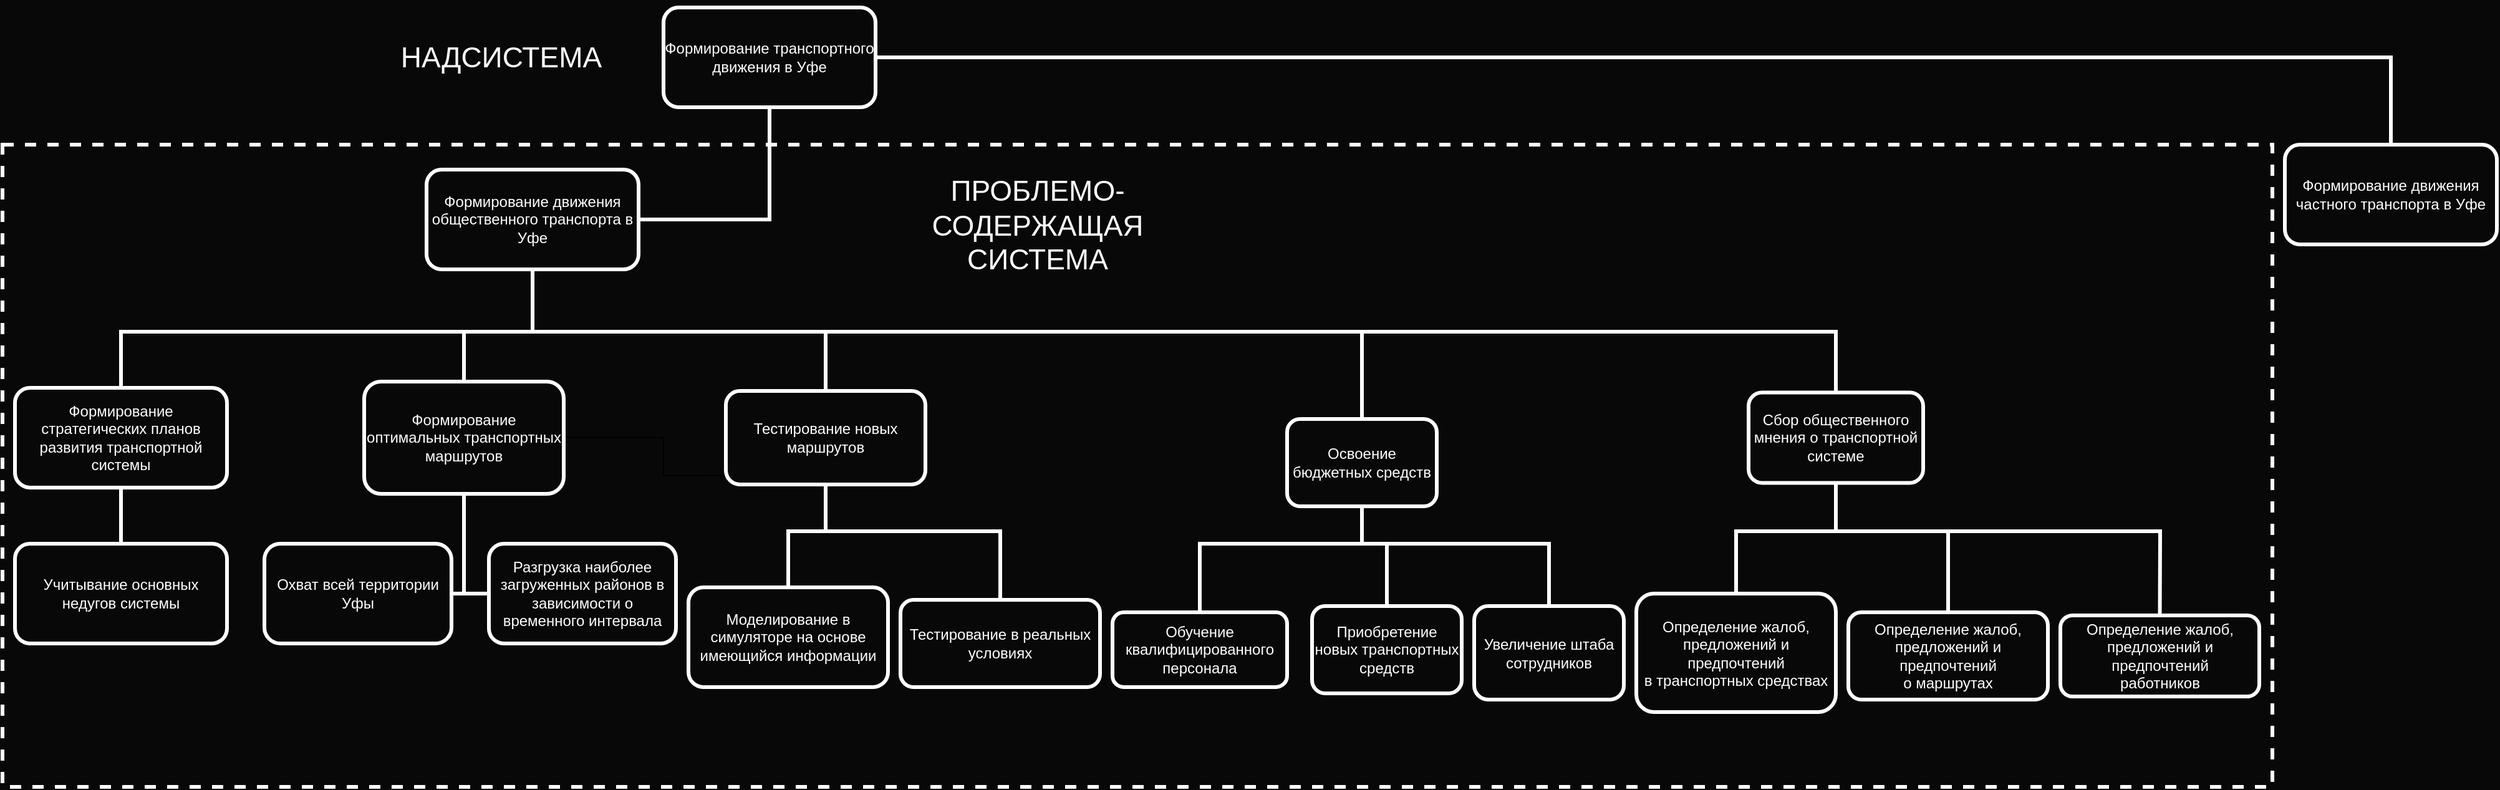 <mxfile version="22.0.4" type="device">
  <diagram name="Страница — 1" id="Rkio65C2KcX7ebfm4gES">
    <mxGraphModel dx="3033" dy="1203" grid="1" gridSize="10" guides="1" tooltips="1" connect="1" arrows="1" fold="1" page="1" pageScale="1" pageWidth="827" pageHeight="1169" background="#080808" math="0" shadow="0">
      <root>
        <mxCell id="0" />
        <mxCell id="1" parent="0" />
        <mxCell id="0EdAW84SbodpDhogGdeT-4" value="Освоение бюджетных средств" style="rounded=1;whiteSpace=wrap;html=1;strokeColor=#FFFFFF;strokeWidth=3;fillColor=#080808;fontColor=#FFFFFF;" vertex="1" parent="1">
          <mxGeometry x="340" y="350" width="120" height="70" as="geometry" />
        </mxCell>
        <mxCell id="0EdAW84SbodpDhogGdeT-5" value="Обучение квалифицированного персонала" style="rounded=1;whiteSpace=wrap;html=1;strokeColor=#FFFFFF;strokeWidth=3;fillColor=#080808;fontColor=#FFFFFF;" vertex="1" parent="1">
          <mxGeometry x="200" y="505" width="140" height="60" as="geometry" />
        </mxCell>
        <mxCell id="0EdAW84SbodpDhogGdeT-6" value="Приобретение новых транспортных средств" style="rounded=1;whiteSpace=wrap;html=1;strokeColor=#FFFFFF;strokeWidth=3;fillColor=#080808;fontColor=#FFFFFF;" vertex="1" parent="1">
          <mxGeometry x="360" y="500" width="120" height="70" as="geometry" />
        </mxCell>
        <mxCell id="0EdAW84SbodpDhogGdeT-7" value="Увеличение штаба сотрудников" style="rounded=1;whiteSpace=wrap;html=1;strokeColor=#FFFFFF;strokeWidth=3;fillColor=#080808;fontColor=#FFFFFF;" vertex="1" parent="1">
          <mxGeometry x="490" y="500" width="120" height="75" as="geometry" />
        </mxCell>
        <mxCell id="0EdAW84SbodpDhogGdeT-31" value="" style="edgeStyle=orthogonalEdgeStyle;rounded=0;orthogonalLoop=1;jettySize=auto;html=1;" edge="1" parent="1" source="0EdAW84SbodpDhogGdeT-8">
          <mxGeometry relative="1" as="geometry">
            <mxPoint x="-80" y="395" as="targetPoint" />
          </mxGeometry>
        </mxCell>
        <mxCell id="0EdAW84SbodpDhogGdeT-8" value="&lt;font color=&quot;#ffffff&quot;&gt;Формирование оптимальных транспортных маршрутов&lt;/font&gt;" style="rounded=1;whiteSpace=wrap;html=1;perimeterSpacing=0;fillColor=#080808;glass=0;strokeWidth=3;strokeColor=#FFFFFF;" vertex="1" parent="1">
          <mxGeometry x="-400" y="320" width="160" height="90" as="geometry" />
        </mxCell>
        <mxCell id="0EdAW84SbodpDhogGdeT-9" value="&lt;font color=&quot;#ffffff&quot;&gt;Разгрузка наиболее загруженных районов в зависимости о временного интервала&lt;/font&gt;" style="rounded=1;whiteSpace=wrap;html=1;strokeColor=#FFFFFF;strokeWidth=3;fillColor=#080808;" vertex="1" parent="1">
          <mxGeometry x="-300" y="450" width="150" height="80" as="geometry" />
        </mxCell>
        <mxCell id="0EdAW84SbodpDhogGdeT-10" value="&lt;font color=&quot;#ffffff&quot;&gt;Охват всей территории Уфы&lt;/font&gt;" style="rounded=1;whiteSpace=wrap;html=1;arcSize=16;strokeColor=#FFFFFF;strokeWidth=3;fillColor=#080808;" vertex="1" parent="1">
          <mxGeometry x="-480" y="450" width="150" height="80" as="geometry" />
        </mxCell>
        <mxCell id="0EdAW84SbodpDhogGdeT-12" value="Тестирование новых маршрутов" style="rounded=1;whiteSpace=wrap;html=1;strokeColor=#FFFFFF;strokeWidth=3;fillColor=#080808;fontColor=#FFFFFF;" vertex="1" parent="1">
          <mxGeometry x="-110" y="327.5" width="160" height="75" as="geometry" />
        </mxCell>
        <mxCell id="0EdAW84SbodpDhogGdeT-13" value="Моделирование в симуляторе на основе имеющийся информации" style="rounded=1;whiteSpace=wrap;html=1;strokeColor=#FFFFFF;strokeWidth=3;fillColor=#080808;fontColor=#FFFFFF;" vertex="1" parent="1">
          <mxGeometry x="-140" y="485" width="160" height="80" as="geometry" />
        </mxCell>
        <mxCell id="0EdAW84SbodpDhogGdeT-14" value="Тестирование в реальных условиях" style="rounded=1;whiteSpace=wrap;html=1;strokeColor=#FFFFFF;strokeWidth=3;fillColor=#080808;fontColor=#FFFFFF;" vertex="1" parent="1">
          <mxGeometry x="30" y="495" width="160" height="70" as="geometry" />
        </mxCell>
        <mxCell id="0EdAW84SbodpDhogGdeT-15" value="Сбор общественного мнения о транспортной системе" style="rounded=1;whiteSpace=wrap;html=1;strokeColor=#FFFFFF;strokeWidth=3;fillColor=#080808;fontColor=#FFFFFF;" vertex="1" parent="1">
          <mxGeometry x="710" y="328.75" width="140" height="72.5" as="geometry" />
        </mxCell>
        <mxCell id="0EdAW84SbodpDhogGdeT-16" value="Определение жалоб, предложений и предпочтений&lt;br&gt;в транспортных средствах" style="rounded=1;whiteSpace=wrap;html=1;strokeColor=#FFFFFF;strokeWidth=3;fillColor=#080808;fontColor=#FFFFFF;" vertex="1" parent="1">
          <mxGeometry x="620" y="490" width="160" height="95" as="geometry" />
        </mxCell>
        <mxCell id="0EdAW84SbodpDhogGdeT-17" value="Определение жалоб, предложений и предпочтений&lt;br&gt;о маршрутах" style="rounded=1;whiteSpace=wrap;html=1;strokeColor=#FFFFFF;strokeWidth=3;fillColor=#080808;fontColor=#FFFFFF;" vertex="1" parent="1">
          <mxGeometry x="790" y="505" width="160" height="70" as="geometry" />
        </mxCell>
        <mxCell id="0EdAW84SbodpDhogGdeT-19" value="Определение жалоб, предложений и предпочтений&lt;br&gt;работников" style="rounded=1;whiteSpace=wrap;html=1;strokeColor=#FFFFFF;strokeWidth=3;fillColor=#080808;fontColor=#FFFFFF;" vertex="1" parent="1">
          <mxGeometry x="960" y="507.5" width="159.5" height="65" as="geometry" />
        </mxCell>
        <mxCell id="0EdAW84SbodpDhogGdeT-20" value="Формирование стратегических планов развития транспортной системы" style="rounded=1;whiteSpace=wrap;html=1;strokeColor=#FFFFFF;strokeWidth=3;fillColor=#080808;fontColor=#FFFFFF;" vertex="1" parent="1">
          <mxGeometry x="-680" y="325" width="170" height="80" as="geometry" />
        </mxCell>
        <mxCell id="0EdAW84SbodpDhogGdeT-21" value="Учитывание основных недугов системы" style="rounded=1;whiteSpace=wrap;html=1;strokeColor=#FFFFFF;strokeWidth=3;fillColor=#080808;fontColor=#FFFFFF;" vertex="1" parent="1">
          <mxGeometry x="-680" y="450" width="170" height="80" as="geometry" />
        </mxCell>
        <mxCell id="0EdAW84SbodpDhogGdeT-24" value="&lt;font color=&quot;#ffffff&quot;&gt;Формирование транспортного движения в Уфе&lt;/font&gt;" style="rounded=1;whiteSpace=wrap;html=1;perimeterSpacing=0;fillColor=#080808;glass=0;strokeWidth=3;strokeColor=#FFFFFF;" vertex="1" parent="1">
          <mxGeometry x="-160" y="20" width="170" height="80" as="geometry" />
        </mxCell>
        <mxCell id="0EdAW84SbodpDhogGdeT-25" value="&lt;font color=&quot;#ffffff&quot;&gt;Формирование движения общественного транспорта в Уфе&lt;/font&gt;" style="rounded=1;whiteSpace=wrap;html=1;perimeterSpacing=0;fillColor=#080808;glass=0;strokeWidth=3;strokeColor=#FFFFFF;" vertex="1" parent="1">
          <mxGeometry x="-350" y="150" width="170" height="80" as="geometry" />
        </mxCell>
        <mxCell id="0EdAW84SbodpDhogGdeT-26" value="" style="endArrow=none;html=1;rounded=0;strokeColor=#FFFFFF;strokeWidth=3;entryX=0.5;entryY=1;entryDx=0;entryDy=0;exitX=1;exitY=0.5;exitDx=0;exitDy=0;" edge="1" parent="1" source="0EdAW84SbodpDhogGdeT-25" target="0EdAW84SbodpDhogGdeT-24">
          <mxGeometry width="50" height="50" relative="1" as="geometry">
            <mxPoint x="-109" y="200" as="sourcePoint" />
            <mxPoint x="-59" y="150" as="targetPoint" />
            <Array as="points">
              <mxPoint x="-75" y="190" />
            </Array>
          </mxGeometry>
        </mxCell>
        <mxCell id="0EdAW84SbodpDhogGdeT-27" value="&lt;font color=&quot;#ffffff&quot;&gt;Формирование движения частного транспорта в Уфе&lt;/font&gt;" style="rounded=1;whiteSpace=wrap;html=1;perimeterSpacing=0;fillColor=#080808;glass=0;strokeWidth=3;strokeColor=#FFFFFF;" vertex="1" parent="1">
          <mxGeometry x="1140" y="130" width="170" height="80" as="geometry" />
        </mxCell>
        <mxCell id="0EdAW84SbodpDhogGdeT-29" value="" style="endArrow=none;html=1;rounded=0;strokeColor=#FFFFFF;strokeWidth=3;entryX=0.5;entryY=1;entryDx=0;entryDy=0;exitX=0.5;exitY=0;exitDx=0;exitDy=0;" edge="1" parent="1" source="0EdAW84SbodpDhogGdeT-8" target="0EdAW84SbodpDhogGdeT-25">
          <mxGeometry width="50" height="50" relative="1" as="geometry">
            <mxPoint x="-670" y="150" as="sourcePoint" />
            <mxPoint x="-355" y="240" as="targetPoint" />
            <Array as="points">
              <mxPoint x="-320" y="280" />
              <mxPoint x="-265" y="280" />
            </Array>
          </mxGeometry>
        </mxCell>
        <mxCell id="0EdAW84SbodpDhogGdeT-34" value="" style="endArrow=none;html=1;rounded=0;fontColor=#FFFFFF;strokeWidth=3;strokeColor=#FFFFFF;entryX=0.5;entryY=1;entryDx=0;entryDy=0;exitX=1;exitY=0.5;exitDx=0;exitDy=0;" edge="1" parent="1" source="0EdAW84SbodpDhogGdeT-10" target="0EdAW84SbodpDhogGdeT-8">
          <mxGeometry width="50" height="50" relative="1" as="geometry">
            <mxPoint x="-570" y="430" as="sourcePoint" />
            <mxPoint x="-443" y="415" as="targetPoint" />
            <Array as="points">
              <mxPoint x="-320" y="490" />
            </Array>
          </mxGeometry>
        </mxCell>
        <mxCell id="0EdAW84SbodpDhogGdeT-35" value="" style="endArrow=none;html=1;rounded=0;fontColor=#FFFFFF;strokeWidth=3;strokeColor=#FFFFFF;entryX=0;entryY=0.5;entryDx=0;entryDy=0;exitX=0.5;exitY=1;exitDx=0;exitDy=0;" edge="1" parent="1" source="0EdAW84SbodpDhogGdeT-8" target="0EdAW84SbodpDhogGdeT-9">
          <mxGeometry width="50" height="50" relative="1" as="geometry">
            <mxPoint x="-370" y="535" as="sourcePoint" />
            <mxPoint x="-243" y="520" as="targetPoint" />
            <Array as="points">
              <mxPoint x="-320" y="490" />
            </Array>
          </mxGeometry>
        </mxCell>
        <mxCell id="0EdAW84SbodpDhogGdeT-36" value="" style="endArrow=none;html=1;rounded=0;fontColor=#FFFFFF;strokeWidth=3;strokeColor=#FFFFFF;entryX=0.5;entryY=1;entryDx=0;entryDy=0;exitX=0.5;exitY=0;exitDx=0;exitDy=0;" edge="1" parent="1" source="0EdAW84SbodpDhogGdeT-20" target="0EdAW84SbodpDhogGdeT-25">
          <mxGeometry width="50" height="50" relative="1" as="geometry">
            <mxPoint x="-530" y="235" as="sourcePoint" />
            <mxPoint x="-403" y="220" as="targetPoint" />
            <Array as="points">
              <mxPoint x="-595" y="280" />
              <mxPoint x="-265" y="280" />
            </Array>
          </mxGeometry>
        </mxCell>
        <mxCell id="0EdAW84SbodpDhogGdeT-37" value="" style="endArrow=none;html=1;rounded=0;fontColor=#FFFFFF;strokeWidth=3;strokeColor=#FFFFFF;exitX=0.5;exitY=1;exitDx=0;exitDy=0;entryX=0.5;entryY=0;entryDx=0;entryDy=0;" edge="1" parent="1" source="0EdAW84SbodpDhogGdeT-20" target="0EdAW84SbodpDhogGdeT-21">
          <mxGeometry width="50" height="50" relative="1" as="geometry">
            <mxPoint x="-640" y="445" as="sourcePoint" />
            <mxPoint x="-513" y="430" as="targetPoint" />
          </mxGeometry>
        </mxCell>
        <mxCell id="0EdAW84SbodpDhogGdeT-38" value="" style="endArrow=none;html=1;rounded=0;fontColor=#FFFFFF;strokeWidth=3;strokeColor=#FFFFFF;exitX=0.5;exitY=1;exitDx=0;exitDy=0;entryX=0.5;entryY=0;entryDx=0;entryDy=0;" edge="1" parent="1" source="0EdAW84SbodpDhogGdeT-25" target="0EdAW84SbodpDhogGdeT-12">
          <mxGeometry width="50" height="50" relative="1" as="geometry">
            <mxPoint x="-50" y="295" as="sourcePoint" />
            <mxPoint x="77" y="280" as="targetPoint" />
            <Array as="points">
              <mxPoint x="-265" y="280" />
              <mxPoint x="-30" y="280" />
            </Array>
          </mxGeometry>
        </mxCell>
        <mxCell id="0EdAW84SbodpDhogGdeT-50" value="" style="rounded=0;whiteSpace=wrap;html=1;dashed=1;strokeColor=#FFFFFF;strokeWidth=3;fillColor=none;" vertex="1" parent="1">
          <mxGeometry x="-690" y="130" width="1820" height="515" as="geometry" />
        </mxCell>
        <mxCell id="0EdAW84SbodpDhogGdeT-55" value="&lt;font color=&quot;#ffffff&quot;&gt;ПРОБЛЕМО-СОДЕРЖАЩАЯ СИСТЕМА&lt;/font&gt;" style="rounded=0;whiteSpace=wrap;html=1;opacity=0;fontColor=#EA6565;fontSize=23;" vertex="1" parent="1">
          <mxGeometry x="30" y="150" width="220" height="90" as="geometry" />
        </mxCell>
        <mxCell id="0EdAW84SbodpDhogGdeT-56" value="НАДСИСТЕМА" style="rounded=0;whiteSpace=wrap;html=1;opacity=0;fontColor=#FFFFFF;fontSize=23;" vertex="1" parent="1">
          <mxGeometry x="-400" y="15" width="220" height="90" as="geometry" />
        </mxCell>
        <mxCell id="0EdAW84SbodpDhogGdeT-58" value="" style="endArrow=none;html=1;rounded=0;strokeWidth=3;strokeColor=#FFFFFF;entryX=0.5;entryY=1;entryDx=0;entryDy=0;exitX=0.5;exitY=0;exitDx=0;exitDy=0;" edge="1" parent="1" source="0EdAW84SbodpDhogGdeT-13" target="0EdAW84SbodpDhogGdeT-12">
          <mxGeometry width="50" height="50" relative="1" as="geometry">
            <mxPoint x="-70" y="470" as="sourcePoint" />
            <mxPoint x="-20" y="420" as="targetPoint" />
            <Array as="points">
              <mxPoint x="-60" y="440" />
              <mxPoint x="-30" y="440" />
            </Array>
          </mxGeometry>
        </mxCell>
        <mxCell id="0EdAW84SbodpDhogGdeT-60" value="" style="endArrow=none;html=1;rounded=0;strokeWidth=3;strokeColor=#FFFFFF;entryX=0.5;entryY=1;entryDx=0;entryDy=0;exitX=0.5;exitY=0;exitDx=0;exitDy=0;" edge="1" parent="1" source="0EdAW84SbodpDhogGdeT-14" target="0EdAW84SbodpDhogGdeT-12">
          <mxGeometry width="50" height="50" relative="1" as="geometry">
            <mxPoint x="20" y="485" as="sourcePoint" />
            <mxPoint x="70" y="435" as="targetPoint" />
            <Array as="points">
              <mxPoint x="110" y="440" />
              <mxPoint x="-30" y="440" />
            </Array>
          </mxGeometry>
        </mxCell>
        <mxCell id="0EdAW84SbodpDhogGdeT-62" value="" style="endArrow=none;html=1;rounded=0;strokeWidth=3;strokeColor=#FFFFFF;entryX=0.5;entryY=1;entryDx=0;entryDy=0;exitX=0.5;exitY=0;exitDx=0;exitDy=0;" edge="1" parent="1" source="0EdAW84SbodpDhogGdeT-5" target="0EdAW84SbodpDhogGdeT-4">
          <mxGeometry width="50" height="50" relative="1" as="geometry">
            <mxPoint x="340" y="485" as="sourcePoint" />
            <mxPoint x="390" y="435" as="targetPoint" />
            <Array as="points">
              <mxPoint x="270" y="450" />
              <mxPoint x="400" y="450" />
            </Array>
          </mxGeometry>
        </mxCell>
        <mxCell id="0EdAW84SbodpDhogGdeT-63" value="" style="endArrow=none;html=1;rounded=0;strokeWidth=3;strokeColor=#FFFFFF;entryX=0.5;entryY=1;entryDx=0;entryDy=0;exitX=0.5;exitY=0;exitDx=0;exitDy=0;" edge="1" parent="1" source="0EdAW84SbodpDhogGdeT-6" target="0EdAW84SbodpDhogGdeT-4">
          <mxGeometry width="50" height="50" relative="1" as="geometry">
            <mxPoint x="190" y="500" as="sourcePoint" />
            <mxPoint x="240" y="450" as="targetPoint" />
            <Array as="points">
              <mxPoint x="420" y="450" />
              <mxPoint x="400" y="450" />
            </Array>
          </mxGeometry>
        </mxCell>
        <mxCell id="0EdAW84SbodpDhogGdeT-64" value="" style="endArrow=none;html=1;rounded=0;strokeWidth=3;strokeColor=#FFFFFF;exitX=0.5;exitY=0;exitDx=0;exitDy=0;entryX=0.5;entryY=1;entryDx=0;entryDy=0;" edge="1" parent="1" source="0EdAW84SbodpDhogGdeT-7" target="0EdAW84SbodpDhogGdeT-4">
          <mxGeometry width="50" height="50" relative="1" as="geometry">
            <mxPoint x="530" y="470" as="sourcePoint" />
            <mxPoint x="580" y="420" as="targetPoint" />
            <Array as="points">
              <mxPoint x="550" y="450" />
              <mxPoint x="400" y="450" />
            </Array>
          </mxGeometry>
        </mxCell>
        <mxCell id="0EdAW84SbodpDhogGdeT-65" value="" style="endArrow=none;html=1;rounded=0;strokeWidth=3;strokeColor=#FFFFFF;entryX=0.5;entryY=1;entryDx=0;entryDy=0;exitX=0.5;exitY=0;exitDx=0;exitDy=0;" edge="1" parent="1" source="0EdAW84SbodpDhogGdeT-4" target="0EdAW84SbodpDhogGdeT-25">
          <mxGeometry width="50" height="50" relative="1" as="geometry">
            <mxPoint x="140" y="381.25" as="sourcePoint" />
            <mxPoint x="190" y="331.25" as="targetPoint" />
            <Array as="points">
              <mxPoint x="400" y="280" />
              <mxPoint x="-265" y="280" />
            </Array>
          </mxGeometry>
        </mxCell>
        <mxCell id="0EdAW84SbodpDhogGdeT-66" value="" style="endArrow=none;html=1;rounded=0;strokeWidth=3;strokeColor=#FFFFFF;entryX=0.5;entryY=1;entryDx=0;entryDy=0;exitX=0.5;exitY=0;exitDx=0;exitDy=0;" edge="1" parent="1" source="0EdAW84SbodpDhogGdeT-16" target="0EdAW84SbodpDhogGdeT-15">
          <mxGeometry width="50" height="50" relative="1" as="geometry">
            <mxPoint x="720" y="495" as="sourcePoint" />
            <mxPoint x="770" y="445" as="targetPoint" />
            <Array as="points">
              <mxPoint x="700" y="440" />
              <mxPoint x="780" y="440" />
            </Array>
          </mxGeometry>
        </mxCell>
        <mxCell id="0EdAW84SbodpDhogGdeT-67" value="" style="endArrow=none;html=1;rounded=0;strokeWidth=3;strokeColor=#FFFFFF;entryX=0.5;entryY=1;entryDx=0;entryDy=0;exitX=0.5;exitY=0;exitDx=0;exitDy=0;" edge="1" parent="1" source="0EdAW84SbodpDhogGdeT-17" target="0EdAW84SbodpDhogGdeT-15">
          <mxGeometry width="50" height="50" relative="1" as="geometry">
            <mxPoint x="827" y="495" as="sourcePoint" />
            <mxPoint x="877" y="445" as="targetPoint" />
            <Array as="points">
              <mxPoint x="870" y="440" />
              <mxPoint x="780" y="440" />
            </Array>
          </mxGeometry>
        </mxCell>
        <mxCell id="0EdAW84SbodpDhogGdeT-68" value="" style="endArrow=none;html=1;rounded=0;strokeWidth=3;strokeColor=#FFFFFF;entryX=0.5;entryY=1;entryDx=0;entryDy=0;exitX=0.5;exitY=0;exitDx=0;exitDy=0;" edge="1" parent="1" source="0EdAW84SbodpDhogGdeT-19" target="0EdAW84SbodpDhogGdeT-15">
          <mxGeometry width="50" height="50" relative="1" as="geometry">
            <mxPoint x="960" y="490" as="sourcePoint" />
            <mxPoint x="1010" y="440" as="targetPoint" />
            <Array as="points">
              <mxPoint x="1040" y="440" />
              <mxPoint x="780" y="440" />
            </Array>
          </mxGeometry>
        </mxCell>
        <mxCell id="0EdAW84SbodpDhogGdeT-69" value="" style="endArrow=none;html=1;rounded=0;strokeWidth=3;strokeColor=#FFFFFF;exitX=0.5;exitY=0;exitDx=0;exitDy=0;entryX=0.5;entryY=1;entryDx=0;entryDy=0;" edge="1" parent="1" source="0EdAW84SbodpDhogGdeT-15" target="0EdAW84SbodpDhogGdeT-25">
          <mxGeometry width="50" height="50" relative="1" as="geometry">
            <mxPoint x="740" y="328.75" as="sourcePoint" />
            <mxPoint x="790" y="278.75" as="targetPoint" />
            <Array as="points">
              <mxPoint x="780" y="280" />
              <mxPoint x="-265" y="280" />
            </Array>
          </mxGeometry>
        </mxCell>
        <mxCell id="0EdAW84SbodpDhogGdeT-73" value="" style="endArrow=none;html=1;rounded=0;strokeWidth=3;strokeColor=#FFFFFF;exitX=1;exitY=0.5;exitDx=0;exitDy=0;entryX=0.5;entryY=0;entryDx=0;entryDy=0;" edge="1" parent="1" source="0EdAW84SbodpDhogGdeT-24" target="0EdAW84SbodpDhogGdeT-27">
          <mxGeometry width="50" height="50" relative="1" as="geometry">
            <mxPoint x="280" y="80" as="sourcePoint" />
            <mxPoint x="330" y="30" as="targetPoint" />
            <Array as="points">
              <mxPoint x="1225" y="60" />
            </Array>
          </mxGeometry>
        </mxCell>
      </root>
    </mxGraphModel>
  </diagram>
</mxfile>
